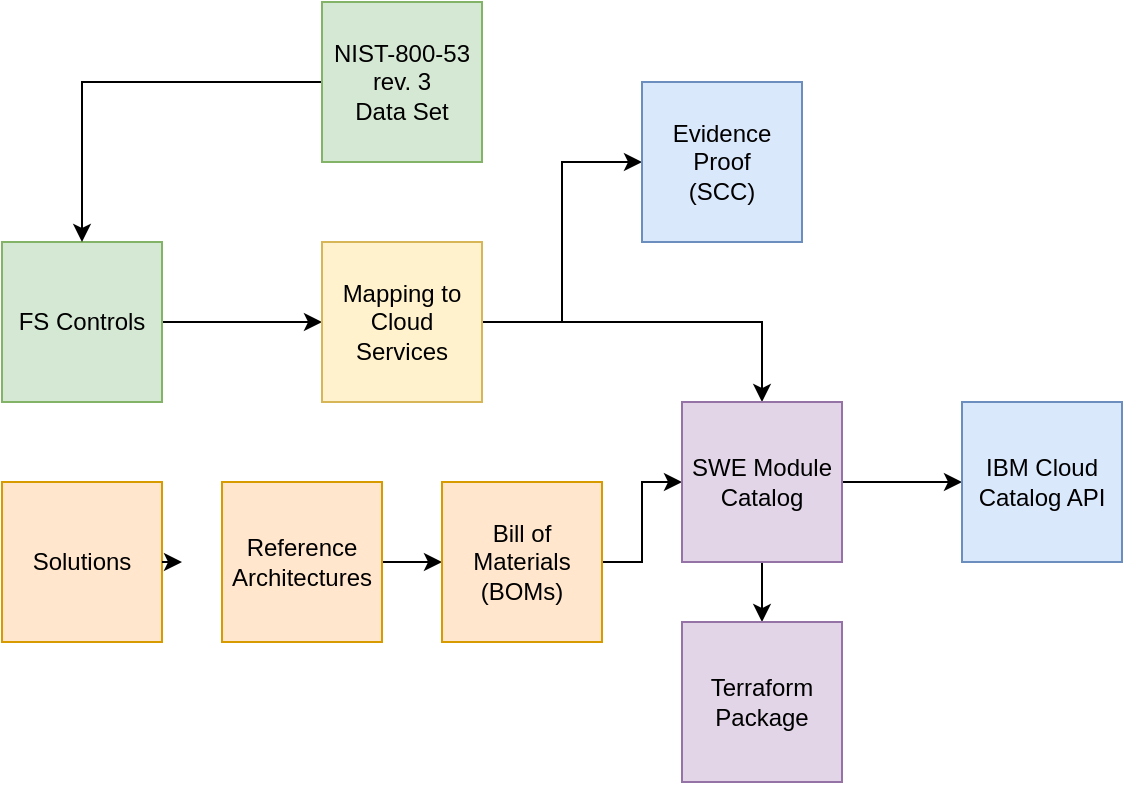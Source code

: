 <mxfile version="16.5.1" type="device"><diagram id="R2NehP78PL_PHXZMHroo" name="Page-1"><mxGraphModel dx="1106" dy="997" grid="1" gridSize="10" guides="1" tooltips="1" connect="1" arrows="1" fold="1" page="1" pageScale="1" pageWidth="850" pageHeight="1100" math="0" shadow="0"><root><mxCell id="0"/><mxCell id="1" parent="0"/><mxCell id="IykY2cJmSTnlpgjwsjTD-16" style="edgeStyle=orthogonalEdgeStyle;rounded=0;orthogonalLoop=1;jettySize=auto;html=1;entryX=0;entryY=0.5;entryDx=0;entryDy=0;exitX=1;exitY=0.5;exitDx=0;exitDy=0;" parent="1" source="IykY2cJmSTnlpgjwsjTD-11" target="IykY2cJmSTnlpgjwsjTD-9" edge="1"><mxGeometry relative="1" as="geometry"><mxPoint x="520" y="420" as="sourcePoint"/></mxGeometry></mxCell><mxCell id="IykY2cJmSTnlpgjwsjTD-14" style="edgeStyle=orthogonalEdgeStyle;rounded=0;orthogonalLoop=1;jettySize=auto;html=1;" parent="1" source="IykY2cJmSTnlpgjwsjTD-2" target="IykY2cJmSTnlpgjwsjTD-3" edge="1"><mxGeometry relative="1" as="geometry"/></mxCell><mxCell id="IykY2cJmSTnlpgjwsjTD-2" value="FS Controls" style="whiteSpace=wrap;html=1;aspect=fixed;fillColor=#d5e8d4;strokeColor=#82b366;" parent="1" vertex="1"><mxGeometry x="120" y="320" width="80" height="80" as="geometry"/></mxCell><mxCell id="IykY2cJmSTnlpgjwsjTD-13" style="edgeStyle=orthogonalEdgeStyle;rounded=0;orthogonalLoop=1;jettySize=auto;html=1;entryX=0.5;entryY=0;entryDx=0;entryDy=0;" parent="1" source="IykY2cJmSTnlpgjwsjTD-3" target="IykY2cJmSTnlpgjwsjTD-11" edge="1"><mxGeometry relative="1" as="geometry"><mxPoint x="480" y="380" as="targetPoint"/></mxGeometry></mxCell><mxCell id="IxjStGwOCap4BHIkSAPU-2" style="edgeStyle=orthogonalEdgeStyle;rounded=0;orthogonalLoop=1;jettySize=auto;html=1;" parent="1" source="IykY2cJmSTnlpgjwsjTD-3" target="IxjStGwOCap4BHIkSAPU-1" edge="1"><mxGeometry relative="1" as="geometry"/></mxCell><mxCell id="IykY2cJmSTnlpgjwsjTD-3" value="Mapping to Cloud Services" style="whiteSpace=wrap;html=1;aspect=fixed;fillColor=#fff2cc;strokeColor=#d6b656;" parent="1" vertex="1"><mxGeometry x="280" y="320" width="80" height="80" as="geometry"/></mxCell><mxCell id="IykY2cJmSTnlpgjwsjTD-15" style="edgeStyle=orthogonalEdgeStyle;rounded=0;orthogonalLoop=1;jettySize=auto;html=1;entryX=0;entryY=0.5;entryDx=0;entryDy=0;" parent="1" source="IykY2cJmSTnlpgjwsjTD-6" target="IykY2cJmSTnlpgjwsjTD-7" edge="1"><mxGeometry relative="1" as="geometry"/></mxCell><mxCell id="IykY2cJmSTnlpgjwsjTD-6" value="Reference&lt;br&gt;Architectures" style="whiteSpace=wrap;html=1;aspect=fixed;fillColor=#ffe6cc;strokeColor=#d79b00;" parent="1" vertex="1"><mxGeometry x="230" y="440" width="80" height="80" as="geometry"/></mxCell><mxCell id="IykY2cJmSTnlpgjwsjTD-12" style="edgeStyle=orthogonalEdgeStyle;rounded=0;orthogonalLoop=1;jettySize=auto;html=1;entryX=0;entryY=0.5;entryDx=0;entryDy=0;" parent="1" source="IykY2cJmSTnlpgjwsjTD-7" target="IykY2cJmSTnlpgjwsjTD-11" edge="1"><mxGeometry relative="1" as="geometry"><mxPoint x="440" y="420" as="targetPoint"/></mxGeometry></mxCell><mxCell id="IykY2cJmSTnlpgjwsjTD-7" value="Bill of Materials (BOMs)" style="whiteSpace=wrap;html=1;aspect=fixed;fillColor=#ffe6cc;strokeColor=#d79b00;" parent="1" vertex="1"><mxGeometry x="340" y="440" width="80" height="80" as="geometry"/></mxCell><mxCell id="IykY2cJmSTnlpgjwsjTD-9" value="IBM Cloud Catalog API" style="whiteSpace=wrap;html=1;aspect=fixed;fillColor=#dae8fc;strokeColor=#6c8ebf;" parent="1" vertex="1"><mxGeometry x="600" y="400" width="80" height="80" as="geometry"/></mxCell><mxCell id="IykY2cJmSTnlpgjwsjTD-19" style="edgeStyle=orthogonalEdgeStyle;rounded=0;orthogonalLoop=1;jettySize=auto;html=1;exitX=0.5;exitY=1;exitDx=0;exitDy=0;" parent="1" source="IykY2cJmSTnlpgjwsjTD-11" target="IykY2cJmSTnlpgjwsjTD-18" edge="1"><mxGeometry relative="1" as="geometry"/></mxCell><mxCell id="IykY2cJmSTnlpgjwsjTD-11" value="SWE Module&lt;br&gt;Catalog" style="whiteSpace=wrap;html=1;aspect=fixed;fillColor=#e1d5e7;strokeColor=#9673a6;" parent="1" vertex="1"><mxGeometry x="460" y="400" width="80" height="80" as="geometry"/></mxCell><mxCell id="IykY2cJmSTnlpgjwsjTD-18" value="Terraform&lt;br&gt;Package" style="whiteSpace=wrap;html=1;aspect=fixed;fillColor=#e1d5e7;strokeColor=#9673a6;" parent="1" vertex="1"><mxGeometry x="460" y="510" width="80" height="80" as="geometry"/></mxCell><mxCell id="IxjStGwOCap4BHIkSAPU-1" value="Evidence&lt;br&gt;Proof&lt;br&gt;(SCC)" style="whiteSpace=wrap;html=1;aspect=fixed;fillColor=#dae8fc;strokeColor=#6c8ebf;" parent="1" vertex="1"><mxGeometry x="440" y="240" width="80" height="80" as="geometry"/></mxCell><mxCell id="YJwnlGDKlzHaOpyrkkRv-2" style="edgeStyle=orthogonalEdgeStyle;rounded=0;orthogonalLoop=1;jettySize=auto;html=1;" parent="1" source="YJwnlGDKlzHaOpyrkkRv-1" target="IykY2cJmSTnlpgjwsjTD-2" edge="1"><mxGeometry relative="1" as="geometry"/></mxCell><mxCell id="YJwnlGDKlzHaOpyrkkRv-1" value="NIST-800-53 rev. 3&lt;br&gt;Data Set" style="whiteSpace=wrap;html=1;aspect=fixed;fillColor=#d5e8d4;strokeColor=#82b366;" parent="1" vertex="1"><mxGeometry x="280" y="200" width="80" height="80" as="geometry"/></mxCell><mxCell id="Dl1Um0uKKgBrOodKr6pK-1" value="Solutions" style="whiteSpace=wrap;html=1;aspect=fixed;fillColor=#ffe6cc;strokeColor=#d79b00;" vertex="1" parent="1"><mxGeometry x="120" y="440" width="80" height="80" as="geometry"/></mxCell><mxCell id="Dl1Um0uKKgBrOodKr6pK-2" style="edgeStyle=orthogonalEdgeStyle;rounded=0;orthogonalLoop=1;jettySize=auto;html=1;exitX=1;exitY=0.5;exitDx=0;exitDy=0;" edge="1" parent="1" source="Dl1Um0uKKgBrOodKr6pK-1"><mxGeometry relative="1" as="geometry"><mxPoint x="210" y="490" as="sourcePoint"/><mxPoint x="210" y="480" as="targetPoint"/></mxGeometry></mxCell></root></mxGraphModel></diagram></mxfile>